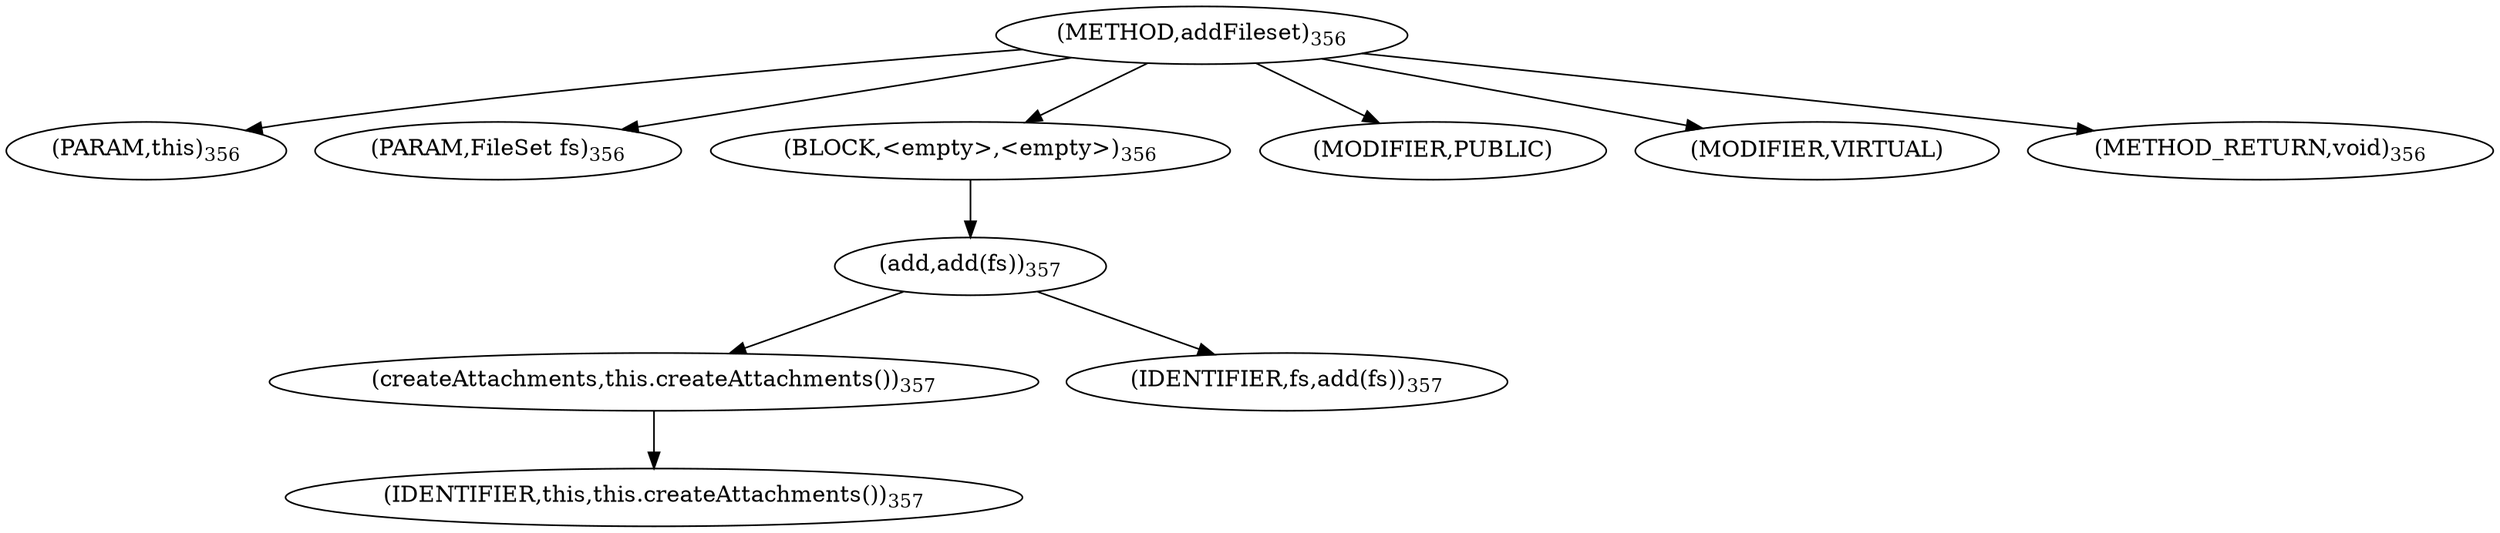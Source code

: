 digraph "addFileset" {  
"631" [label = <(METHOD,addFileset)<SUB>356</SUB>> ]
"59" [label = <(PARAM,this)<SUB>356</SUB>> ]
"632" [label = <(PARAM,FileSet fs)<SUB>356</SUB>> ]
"633" [label = <(BLOCK,&lt;empty&gt;,&lt;empty&gt;)<SUB>356</SUB>> ]
"634" [label = <(add,add(fs))<SUB>357</SUB>> ]
"635" [label = <(createAttachments,this.createAttachments())<SUB>357</SUB>> ]
"58" [label = <(IDENTIFIER,this,this.createAttachments())<SUB>357</SUB>> ]
"636" [label = <(IDENTIFIER,fs,add(fs))<SUB>357</SUB>> ]
"637" [label = <(MODIFIER,PUBLIC)> ]
"638" [label = <(MODIFIER,VIRTUAL)> ]
"639" [label = <(METHOD_RETURN,void)<SUB>356</SUB>> ]
  "631" -> "59" 
  "631" -> "632" 
  "631" -> "633" 
  "631" -> "637" 
  "631" -> "638" 
  "631" -> "639" 
  "633" -> "634" 
  "634" -> "635" 
  "634" -> "636" 
  "635" -> "58" 
}
